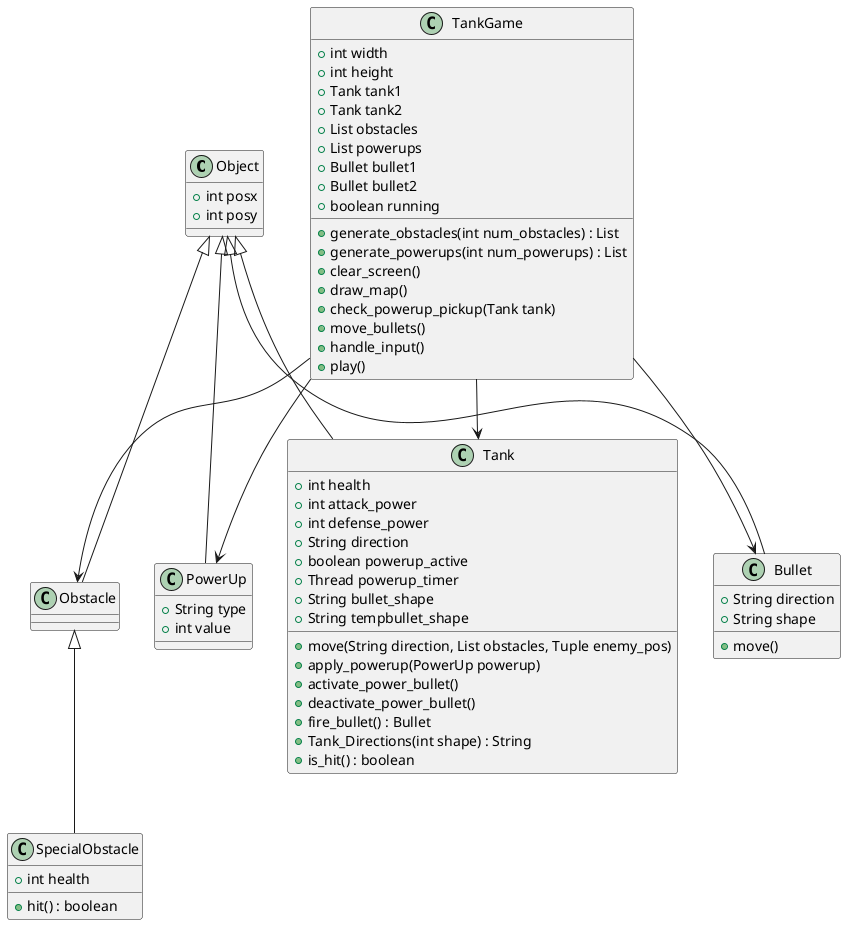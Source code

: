 @startuml

class Object {
    +int posx
    +int posy
}

class Tank {
    +int health
    +int attack_power
    +int defense_power
    +String direction
    +boolean powerup_active
    +Thread powerup_timer
    +String bullet_shape
    +String tempbullet_shape
    +move(String direction, List obstacles, Tuple enemy_pos)
    +apply_powerup(PowerUp powerup)
    +activate_power_bullet()
    +deactivate_power_bullet()
    +fire_bullet() : Bullet
    +Tank_Directions(int shape) : String
    +is_hit() : boolean
}

class Bullet {
    +String direction
    +String shape
    +move()
}

class Obstacle {
}

class SpecialObstacle {
    +int health
    +hit() : boolean
}

class PowerUp {
    +String type
    +int value
}

class TankGame {
    +int width
    +int height
    +Tank tank1
    +Tank tank2
    +List obstacles
    +List powerups
    +Bullet bullet1
    +Bullet bullet2
    +boolean running
    +generate_obstacles(int num_obstacles) : List
    +generate_powerups(int num_powerups) : List
    +clear_screen()
    +draw_map()
    +check_powerup_pickup(Tank tank)
    +move_bullets()
    +handle_input()
    +play()
}




TankGame --> Tank
TankGame --> PowerUp
TankGame --> Obstacle
TankGame --> Bullet

Object <|-- Tank
Object <|-- Bullet
Object <|-- Obstacle
Object <|-- PowerUp
Obstacle <|-- SpecialObstacle


@enduml
